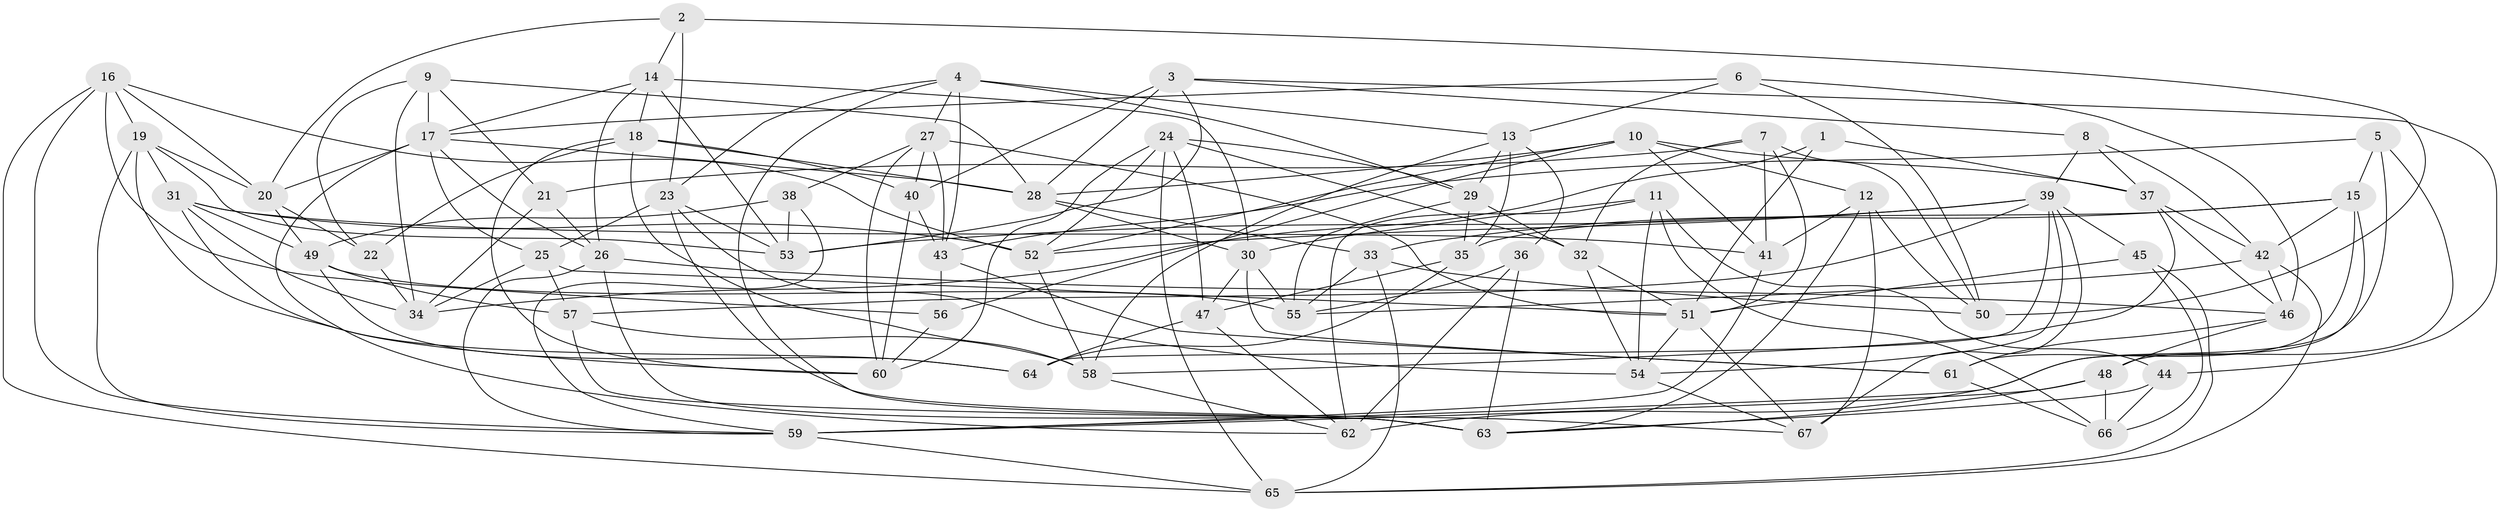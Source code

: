// original degree distribution, {4: 1.0}
// Generated by graph-tools (version 1.1) at 2025/03/03/09/25 03:03:01]
// undirected, 67 vertices, 184 edges
graph export_dot {
graph [start="1"]
  node [color=gray90,style=filled];
  1;
  2;
  3;
  4;
  5;
  6;
  7;
  8;
  9;
  10;
  11;
  12;
  13;
  14;
  15;
  16;
  17;
  18;
  19;
  20;
  21;
  22;
  23;
  24;
  25;
  26;
  27;
  28;
  29;
  30;
  31;
  32;
  33;
  34;
  35;
  36;
  37;
  38;
  39;
  40;
  41;
  42;
  43;
  44;
  45;
  46;
  47;
  48;
  49;
  50;
  51;
  52;
  53;
  54;
  55;
  56;
  57;
  58;
  59;
  60;
  61;
  62;
  63;
  64;
  65;
  66;
  67;
  1 -- 34 [weight=1.0];
  1 -- 37 [weight=1.0];
  1 -- 51 [weight=2.0];
  2 -- 14 [weight=1.0];
  2 -- 20 [weight=1.0];
  2 -- 23 [weight=1.0];
  2 -- 50 [weight=1.0];
  3 -- 8 [weight=1.0];
  3 -- 28 [weight=1.0];
  3 -- 40 [weight=2.0];
  3 -- 44 [weight=1.0];
  3 -- 53 [weight=1.0];
  4 -- 13 [weight=1.0];
  4 -- 23 [weight=1.0];
  4 -- 27 [weight=1.0];
  4 -- 29 [weight=1.0];
  4 -- 43 [weight=1.0];
  4 -- 63 [weight=1.0];
  5 -- 15 [weight=1.0];
  5 -- 43 [weight=1.0];
  5 -- 48 [weight=1.0];
  5 -- 59 [weight=1.0];
  6 -- 13 [weight=1.0];
  6 -- 17 [weight=1.0];
  6 -- 46 [weight=1.0];
  6 -- 50 [weight=1.0];
  7 -- 21 [weight=1.0];
  7 -- 32 [weight=1.0];
  7 -- 41 [weight=2.0];
  7 -- 50 [weight=1.0];
  7 -- 51 [weight=1.0];
  8 -- 37 [weight=1.0];
  8 -- 39 [weight=1.0];
  8 -- 42 [weight=1.0];
  9 -- 17 [weight=2.0];
  9 -- 21 [weight=1.0];
  9 -- 22 [weight=1.0];
  9 -- 28 [weight=1.0];
  9 -- 34 [weight=1.0];
  10 -- 12 [weight=1.0];
  10 -- 28 [weight=1.0];
  10 -- 37 [weight=1.0];
  10 -- 41 [weight=1.0];
  10 -- 52 [weight=1.0];
  10 -- 56 [weight=1.0];
  11 -- 30 [weight=2.0];
  11 -- 44 [weight=1.0];
  11 -- 54 [weight=1.0];
  11 -- 62 [weight=1.0];
  11 -- 66 [weight=1.0];
  12 -- 41 [weight=1.0];
  12 -- 50 [weight=1.0];
  12 -- 63 [weight=1.0];
  12 -- 67 [weight=2.0];
  13 -- 29 [weight=1.0];
  13 -- 35 [weight=1.0];
  13 -- 36 [weight=1.0];
  13 -- 58 [weight=1.0];
  14 -- 17 [weight=1.0];
  14 -- 18 [weight=1.0];
  14 -- 26 [weight=1.0];
  14 -- 30 [weight=1.0];
  14 -- 53 [weight=1.0];
  15 -- 33 [weight=1.0];
  15 -- 35 [weight=1.0];
  15 -- 42 [weight=1.0];
  15 -- 61 [weight=1.0];
  15 -- 62 [weight=1.0];
  16 -- 19 [weight=1.0];
  16 -- 20 [weight=1.0];
  16 -- 52 [weight=1.0];
  16 -- 56 [weight=1.0];
  16 -- 59 [weight=1.0];
  16 -- 65 [weight=1.0];
  17 -- 20 [weight=1.0];
  17 -- 25 [weight=2.0];
  17 -- 26 [weight=1.0];
  17 -- 28 [weight=1.0];
  17 -- 62 [weight=1.0];
  18 -- 22 [weight=1.0];
  18 -- 28 [weight=1.0];
  18 -- 40 [weight=1.0];
  18 -- 58 [weight=1.0];
  18 -- 60 [weight=1.0];
  19 -- 20 [weight=1.0];
  19 -- 31 [weight=1.0];
  19 -- 53 [weight=1.0];
  19 -- 59 [weight=1.0];
  19 -- 64 [weight=1.0];
  20 -- 22 [weight=1.0];
  20 -- 49 [weight=1.0];
  21 -- 26 [weight=1.0];
  21 -- 34 [weight=1.0];
  22 -- 34 [weight=1.0];
  23 -- 25 [weight=1.0];
  23 -- 53 [weight=1.0];
  23 -- 54 [weight=1.0];
  23 -- 67 [weight=1.0];
  24 -- 29 [weight=1.0];
  24 -- 32 [weight=1.0];
  24 -- 47 [weight=1.0];
  24 -- 52 [weight=1.0];
  24 -- 60 [weight=1.0];
  24 -- 65 [weight=1.0];
  25 -- 34 [weight=1.0];
  25 -- 51 [weight=1.0];
  25 -- 57 [weight=1.0];
  26 -- 46 [weight=1.0];
  26 -- 59 [weight=1.0];
  26 -- 63 [weight=1.0];
  27 -- 38 [weight=1.0];
  27 -- 40 [weight=1.0];
  27 -- 43 [weight=1.0];
  27 -- 51 [weight=1.0];
  27 -- 60 [weight=1.0];
  28 -- 30 [weight=2.0];
  28 -- 33 [weight=1.0];
  29 -- 32 [weight=1.0];
  29 -- 35 [weight=1.0];
  29 -- 55 [weight=1.0];
  30 -- 47 [weight=2.0];
  30 -- 55 [weight=1.0];
  30 -- 61 [weight=2.0];
  31 -- 34 [weight=1.0];
  31 -- 41 [weight=1.0];
  31 -- 49 [weight=1.0];
  31 -- 52 [weight=1.0];
  31 -- 60 [weight=1.0];
  32 -- 51 [weight=2.0];
  32 -- 54 [weight=1.0];
  33 -- 50 [weight=2.0];
  33 -- 55 [weight=1.0];
  33 -- 65 [weight=1.0];
  35 -- 47 [weight=1.0];
  35 -- 64 [weight=2.0];
  36 -- 55 [weight=1.0];
  36 -- 62 [weight=1.0];
  36 -- 63 [weight=1.0];
  37 -- 42 [weight=1.0];
  37 -- 46 [weight=1.0];
  37 -- 58 [weight=1.0];
  38 -- 49 [weight=1.0];
  38 -- 53 [weight=1.0];
  38 -- 59 [weight=1.0];
  39 -- 45 [weight=1.0];
  39 -- 52 [weight=1.0];
  39 -- 53 [weight=1.0];
  39 -- 54 [weight=1.0];
  39 -- 57 [weight=1.0];
  39 -- 64 [weight=1.0];
  39 -- 67 [weight=1.0];
  40 -- 43 [weight=1.0];
  40 -- 60 [weight=1.0];
  41 -- 59 [weight=1.0];
  42 -- 46 [weight=1.0];
  42 -- 55 [weight=1.0];
  42 -- 65 [weight=1.0];
  43 -- 56 [weight=1.0];
  43 -- 61 [weight=1.0];
  44 -- 63 [weight=1.0];
  44 -- 66 [weight=1.0];
  45 -- 51 [weight=1.0];
  45 -- 65 [weight=1.0];
  45 -- 66 [weight=1.0];
  46 -- 48 [weight=1.0];
  46 -- 61 [weight=1.0];
  47 -- 62 [weight=1.0];
  47 -- 64 [weight=1.0];
  48 -- 59 [weight=1.0];
  48 -- 63 [weight=1.0];
  48 -- 66 [weight=2.0];
  49 -- 55 [weight=1.0];
  49 -- 57 [weight=1.0];
  49 -- 64 [weight=1.0];
  51 -- 54 [weight=1.0];
  51 -- 67 [weight=1.0];
  52 -- 58 [weight=1.0];
  54 -- 67 [weight=1.0];
  56 -- 60 [weight=1.0];
  57 -- 58 [weight=1.0];
  57 -- 63 [weight=2.0];
  58 -- 62 [weight=1.0];
  59 -- 65 [weight=1.0];
  61 -- 66 [weight=1.0];
}
